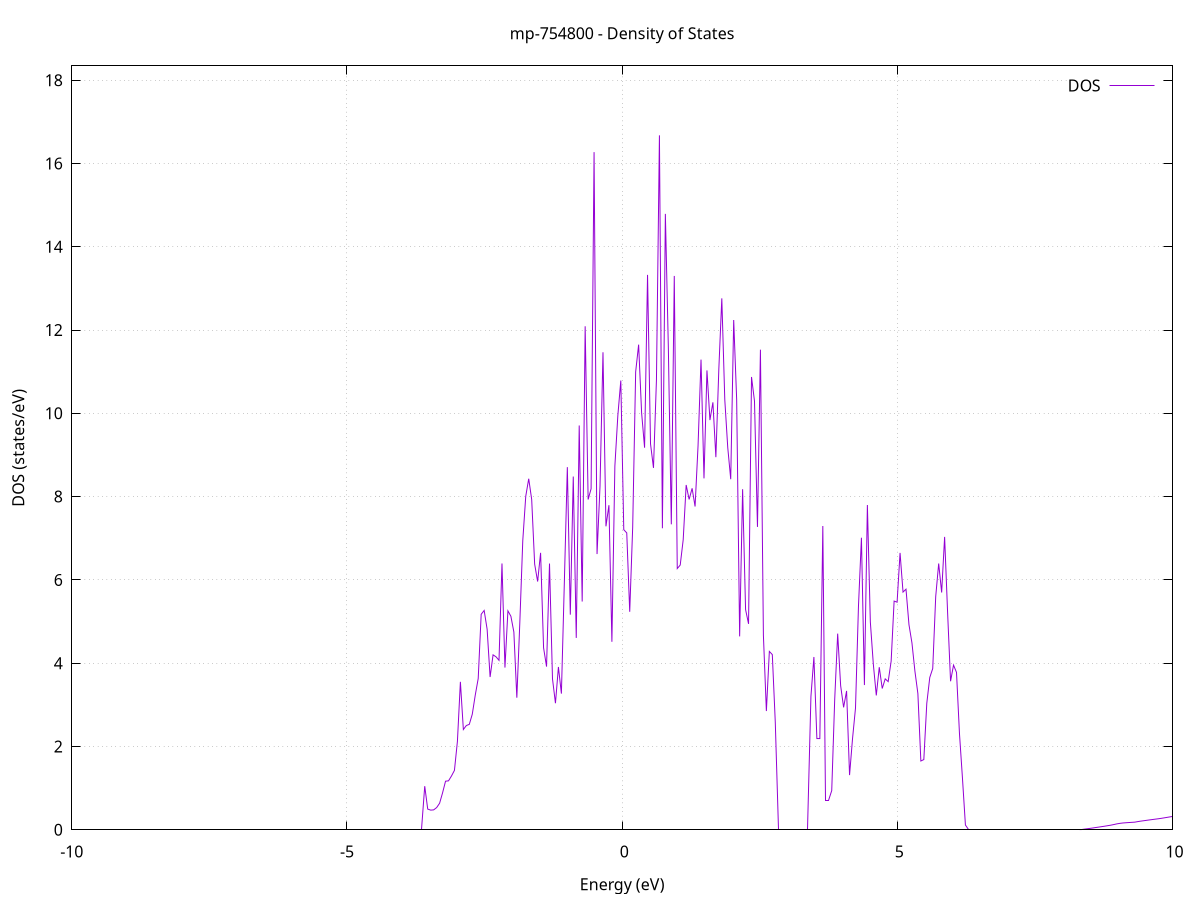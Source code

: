 set title 'mp-754800 - Density of States'
set xlabel 'Energy (eV)'
set ylabel 'DOS (states/eV)'
set grid
set xrange [-10:10]
set yrange [0:18.343]
set xzeroaxis lt -1
set terminal png size 800,600
set output 'mp-754800_dos_gnuplot.png'
plot '-' using 1:2 with lines title 'DOS'
-65.446600 0.000000
-65.392700 0.000000
-65.338700 0.000000
-65.284700 0.000000
-65.230700 0.000000
-65.176700 0.000000
-65.122800 0.000000
-65.068800 0.000000
-65.014800 0.000000
-64.960800 0.000000
-64.906900 0.000000
-64.852900 0.000000
-64.798900 0.000000
-64.744900 0.000000
-64.690900 0.000000
-64.637000 0.000000
-64.583000 0.000000
-64.529000 0.000000
-64.475000 0.000000
-64.421000 0.000000
-64.367100 0.000000
-64.313100 0.000000
-64.259100 0.000000
-64.205100 0.000000
-64.151100 0.000000
-64.097200 0.000000
-64.043200 0.000000
-63.989200 0.000000
-63.935200 0.000000
-63.881300 0.000000
-63.827300 0.000000
-63.773300 0.000000
-63.719300 0.000000
-63.665300 0.000000
-63.611400 0.000000
-63.557400 0.000000
-63.503400 0.000000
-63.449400 0.000000
-63.395400 0.000000
-63.341500 0.000000
-63.287500 0.000000
-63.233500 0.000000
-63.179500 0.000000
-63.125600 0.000000
-63.071600 0.000000
-63.017600 0.000000
-62.963600 0.000000
-62.909600 0.000000
-62.855700 0.000000
-62.801700 0.000000
-62.747700 0.000000
-62.693700 0.000000
-62.639700 0.000000
-62.585800 0.000000
-62.531800 0.000000
-62.477800 0.000000
-62.423800 0.000000
-62.369800 0.000000
-62.315900 0.000000
-62.261900 0.000000
-62.207900 0.000000
-62.153900 0.000000
-62.100000 0.000000
-62.046000 0.000000
-61.992000 0.000000
-61.938000 0.000000
-61.884000 0.000000
-61.830100 0.000000
-61.776100 0.000000
-61.722100 0.000000
-61.668100 0.000000
-61.614100 0.000000
-61.560200 0.000000
-61.506200 0.000000
-61.452200 0.000000
-61.398200 0.000000
-61.344200 0.000000
-61.290300 0.000000
-61.236300 0.000000
-61.182300 0.000000
-61.128300 0.000000
-61.074400 0.000000
-61.020400 0.000000
-60.966400 0.000000
-60.912400 0.000000
-60.858400 0.000000
-60.804500 0.000000
-60.750500 0.000000
-60.696500 0.000000
-60.642500 0.000000
-60.588500 0.000000
-60.534600 0.000000
-60.480600 0.000000
-60.426600 0.000000
-60.372600 0.000000
-60.318700 0.000000
-60.264700 0.000000
-60.210700 0.000000
-60.156700 0.000000
-60.102700 0.000000
-60.048800 0.000000
-59.994800 0.000000
-59.940800 0.000000
-59.886800 0.000000
-59.832800 0.000000
-59.778900 0.000000
-59.724900 0.000000
-59.670900 0.000000
-59.616900 0.000000
-59.562900 0.000000
-59.509000 0.000000
-59.455000 93.747400
-59.401000 0.000000
-59.347000 0.000000
-59.293100 0.000000
-59.239100 0.000000
-59.185100 0.000000
-59.131100 0.000000
-59.077100 0.000000
-59.023200 35.724700
-58.969200 0.000000
-58.915200 0.000000
-58.861200 0.000000
-58.807200 0.000000
-58.753300 0.000000
-58.699300 0.000000
-58.645300 0.000000
-58.591300 0.000000
-58.537300 0.000000
-58.483400 0.000000
-58.429400 0.000000
-58.375400 0.000000
-58.321400 0.000000
-58.267500 0.000000
-58.213500 0.000000
-58.159500 0.000000
-58.105500 0.000000
-58.051500 0.000000
-57.997600 0.000000
-57.943600 0.000000
-57.889600 0.000000
-57.835600 66.997700
-57.781600 0.000000
-57.727700 0.000000
-57.673700 0.000000
-57.619700 0.000000
-57.565700 0.000000
-57.511800 0.000000
-57.457800 0.000000
-57.403800 0.000000
-57.349800 0.000000
-57.295800 0.000000
-57.241900 0.000000
-57.187900 0.000000
-57.133900 0.000000
-57.079900 0.000000
-57.025900 0.000000
-56.972000 0.000000
-56.918000 0.000000
-56.864000 0.000000
-56.810000 0.000000
-56.756000 0.000000
-56.702100 0.000000
-56.648100 0.000000
-56.594100 0.000000
-56.540100 0.000000
-56.486200 0.000000
-56.432200 0.000000
-56.378200 0.000000
-56.324200 0.000000
-56.270200 0.000000
-56.216300 0.000000
-56.162300 0.000000
-56.108300 0.000000
-56.054300 0.000000
-56.000300 0.000000
-55.946400 0.000000
-55.892400 0.000000
-55.838400 0.000000
-55.784400 0.000000
-55.730400 0.000000
-55.676500 0.000000
-55.622500 0.000000
-55.568500 0.000000
-55.514500 0.000000
-55.460600 0.000000
-55.406600 0.000000
-55.352600 0.000000
-55.298600 0.000000
-55.244600 0.000000
-55.190700 0.000000
-55.136700 0.000000
-55.082700 0.000000
-55.028700 0.000000
-54.974700 0.000000
-54.920800 0.000000
-54.866800 0.000000
-54.812800 0.000000
-54.758800 0.000000
-54.704900 0.000000
-54.650900 0.000000
-54.596900 0.000000
-54.542900 0.000000
-54.488900 0.000000
-54.435000 0.000000
-54.381000 0.000000
-54.327000 0.000000
-54.273000 0.000000
-54.219000 0.000000
-54.165100 0.000000
-54.111100 0.000000
-54.057100 0.000000
-54.003100 0.000000
-53.949100 0.000000
-53.895200 0.000000
-53.841200 0.000000
-53.787200 0.000000
-53.733200 0.000000
-53.679300 0.000000
-53.625300 0.000000
-53.571300 0.000000
-53.517300 0.000000
-53.463300 0.000000
-53.409400 0.000000
-53.355400 0.000000
-53.301400 0.000000
-53.247400 0.000000
-53.193400 0.000000
-53.139500 0.000000
-53.085500 0.000000
-53.031500 0.000000
-52.977500 0.000000
-52.923500 0.000000
-52.869600 0.000000
-52.815600 0.000000
-52.761600 0.000000
-52.707600 0.000000
-52.653700 0.000000
-52.599700 0.000000
-52.545700 0.000000
-52.491700 0.000000
-52.437700 0.000000
-52.383800 0.000000
-52.329800 0.000000
-52.275800 0.000000
-52.221800 0.000000
-52.167800 0.000000
-52.113900 0.000000
-52.059900 0.000000
-52.005900 0.000000
-51.951900 0.000000
-51.898000 0.000000
-51.844000 0.000000
-51.790000 0.000000
-51.736000 0.000000
-51.682000 0.000000
-51.628100 0.000000
-51.574100 0.000000
-51.520100 0.000000
-51.466100 0.000000
-51.412100 0.000000
-51.358200 0.000000
-51.304200 0.000000
-51.250200 0.000000
-51.196200 0.000000
-51.142200 0.000000
-51.088300 0.000000
-51.034300 0.000000
-50.980300 0.000000
-50.926300 0.000000
-50.872400 0.000000
-50.818400 0.000000
-50.764400 0.000000
-50.710400 0.000000
-50.656400 0.000000
-50.602500 0.000000
-50.548500 0.000000
-50.494500 0.000000
-50.440500 0.000000
-50.386500 0.000000
-50.332600 0.000000
-50.278600 0.000000
-50.224600 0.000000
-50.170600 0.000000
-50.116600 0.000000
-50.062700 0.000000
-50.008700 0.000000
-49.954700 0.000000
-49.900700 0.000000
-49.846800 0.000000
-49.792800 0.000000
-49.738800 0.000000
-49.684800 0.000000
-49.630800 0.000000
-49.576900 0.000000
-49.522900 0.000000
-49.468900 0.000000
-49.414900 0.000000
-49.360900 0.000000
-49.307000 0.000000
-49.253000 0.000000
-49.199000 0.000000
-49.145000 0.000000
-49.091000 0.000000
-49.037100 0.000000
-48.983100 0.000000
-48.929100 0.000000
-48.875100 0.000000
-48.821200 0.000000
-48.767200 0.000000
-48.713200 0.000000
-48.659200 0.000000
-48.605200 0.000000
-48.551300 0.000000
-48.497300 0.000000
-48.443300 0.000000
-48.389300 0.000000
-48.335300 0.000000
-48.281400 0.000000
-48.227400 0.000000
-48.173400 0.000000
-48.119400 0.000000
-48.065500 0.000000
-48.011500 0.000000
-47.957500 0.000000
-47.903500 0.000000
-47.849500 0.000000
-47.795600 0.000000
-47.741600 0.000000
-47.687600 0.000000
-47.633600 0.000000
-47.579600 0.000000
-47.525700 0.000000
-47.471700 0.000000
-47.417700 0.000000
-47.363700 0.000000
-47.309700 0.000000
-47.255800 0.000000
-47.201800 0.000000
-47.147800 0.000000
-47.093800 0.000000
-47.039900 0.000000
-46.985900 0.000000
-46.931900 0.000000
-46.877900 0.000000
-46.823900 0.000000
-46.770000 0.000000
-46.716000 0.000000
-46.662000 0.000000
-46.608000 0.000000
-46.554000 0.000000
-46.500100 0.000000
-46.446100 0.000000
-46.392100 0.000000
-46.338100 0.000000
-46.284100 0.000000
-46.230200 0.000000
-46.176200 0.000000
-46.122200 0.000000
-46.068200 0.000000
-46.014300 0.000000
-45.960300 0.000000
-45.906300 0.000000
-45.852300 0.000000
-45.798300 0.000000
-45.744400 0.000000
-45.690400 0.000000
-45.636400 0.000000
-45.582400 0.000000
-45.528400 0.000000
-45.474500 0.000000
-45.420500 0.000000
-45.366500 0.000000
-45.312500 0.000000
-45.258600 0.000000
-45.204600 0.000000
-45.150600 0.000000
-45.096600 0.000000
-45.042600 0.000000
-44.988700 0.000000
-44.934700 0.000000
-44.880700 0.000000
-44.826700 0.000000
-44.772700 0.000000
-44.718800 0.000000
-44.664800 0.000000
-44.610800 0.000000
-44.556800 0.000000
-44.502800 0.000000
-44.448900 0.000000
-44.394900 0.000000
-44.340900 0.000000
-44.286900 0.000000
-44.233000 0.000000
-44.179000 0.000000
-44.125000 0.000000
-44.071000 0.000000
-44.017000 0.000000
-43.963100 0.000000
-43.909100 0.000000
-43.855100 0.000000
-43.801100 0.000000
-43.747100 0.000000
-43.693200 0.000000
-43.639200 0.000000
-43.585200 0.000000
-43.531200 0.000000
-43.477200 0.000000
-43.423300 0.000000
-43.369300 0.000000
-43.315300 0.000000
-43.261300 0.000000
-43.207400 0.000000
-43.153400 0.000000
-43.099400 0.000000
-43.045400 0.000000
-42.991400 0.000000
-42.937500 0.000000
-42.883500 0.000000
-42.829500 0.000000
-42.775500 0.000000
-42.721500 0.000000
-42.667600 0.000000
-42.613600 0.000000
-42.559600 0.000000
-42.505600 0.000000
-42.451700 0.000000
-42.397700 0.000000
-42.343700 0.000000
-42.289700 0.000000
-42.235700 0.000000
-42.181800 0.000000
-42.127800 0.000000
-42.073800 0.000000
-42.019800 0.000000
-41.965800 0.000000
-41.911900 0.000000
-41.857900 0.000000
-41.803900 0.000000
-41.749900 0.000000
-41.695900 0.000000
-41.642000 0.000000
-41.588000 0.000000
-41.534000 0.000000
-41.480000 0.000000
-41.426100 0.000000
-41.372100 0.000000
-41.318100 0.000000
-41.264100 0.000000
-41.210100 0.000000
-41.156200 0.000000
-41.102200 0.000000
-41.048200 0.000000
-40.994200 0.000000
-40.940200 0.000000
-40.886300 0.000000
-40.832300 0.000000
-40.778300 0.000000
-40.724300 0.000000
-40.670300 0.000000
-40.616400 0.000000
-40.562400 0.000000
-40.508400 0.000000
-40.454400 0.000000
-40.400500 0.000000
-40.346500 0.000000
-40.292500 0.000000
-40.238500 0.000000
-40.184500 0.000000
-40.130600 0.000000
-40.076600 0.000000
-40.022600 0.000000
-39.968600 0.000000
-39.914600 0.000000
-39.860700 0.000000
-39.806700 0.000000
-39.752700 0.000000
-39.698700 0.000000
-39.644800 0.000000
-39.590800 0.000000
-39.536800 0.000000
-39.482800 0.000000
-39.428800 0.000000
-39.374900 0.000000
-39.320900 0.000000
-39.266900 0.000000
-39.212900 0.000000
-39.158900 0.000000
-39.105000 0.000000
-39.051000 0.000000
-38.997000 0.000000
-38.943000 0.000000
-38.889000 0.000000
-38.835100 0.000000
-38.781100 0.000000
-38.727100 0.000000
-38.673100 0.000000
-38.619200 0.000000
-38.565200 0.000000
-38.511200 0.000000
-38.457200 0.000000
-38.403200 0.000000
-38.349300 0.000000
-38.295300 0.000000
-38.241300 0.000000
-38.187300 0.000000
-38.133300 0.000000
-38.079400 0.000000
-38.025400 0.000000
-37.971400 0.000000
-37.917400 0.000000
-37.863400 0.000000
-37.809500 0.000000
-37.755500 0.000000
-37.701500 0.000000
-37.647500 0.000000
-37.593600 0.000000
-37.539600 0.000000
-37.485600 0.000000
-37.431600 0.000000
-37.377600 0.000000
-37.323700 0.000000
-37.269700 0.000000
-37.215700 0.000000
-37.161700 0.000000
-37.107700 0.000000
-37.053800 0.000000
-36.999800 0.000000
-36.945800 0.000000
-36.891800 0.000000
-36.837900 0.000000
-36.783900 0.000000
-36.729900 0.000000
-36.675900 0.000000
-36.621900 0.000000
-36.568000 0.000000
-36.514000 0.000000
-36.460000 0.000000
-36.406000 0.000000
-36.352000 0.000000
-36.298100 0.000000
-36.244100 0.000000
-36.190100 0.000000
-36.136100 0.000000
-36.082100 0.000000
-36.028200 0.000000
-35.974200 0.000000
-35.920200 0.000000
-35.866200 0.000000
-35.812300 0.000000
-35.758300 0.000000
-35.704300 0.000000
-35.650300 0.000000
-35.596300 0.000000
-35.542400 0.000000
-35.488400 0.000000
-35.434400 0.000000
-35.380400 0.000000
-35.326400 0.000000
-35.272500 0.000000
-35.218500 0.000000
-35.164500 0.000000
-35.110500 0.000000
-35.056500 0.000000
-35.002600 0.000000
-34.948600 0.000000
-34.894600 0.000000
-34.840600 0.000000
-34.786700 0.000000
-34.732700 0.000000
-34.678700 0.000000
-34.624700 0.000000
-34.570700 0.000000
-34.516800 0.000000
-34.462800 0.000000
-34.408800 0.000000
-34.354800 0.000000
-34.300800 0.000000
-34.246900 0.000000
-34.192900 0.000000
-34.138900 0.000000
-34.084900 0.000000
-34.031000 0.000000
-33.977000 0.000000
-33.923000 0.000000
-33.869000 0.000000
-33.815000 0.000000
-33.761100 0.000000
-33.707100 0.000000
-33.653100 0.000000
-33.599100 0.000000
-33.545100 0.000000
-33.491200 0.000000
-33.437200 0.000000
-33.383200 0.000000
-33.329200 0.000000
-33.275200 0.000000
-33.221300 0.000000
-33.167300 0.000000
-33.113300 0.000000
-33.059300 0.000000
-33.005400 0.000000
-32.951400 0.000000
-32.897400 0.000000
-32.843400 0.000000
-32.789400 0.000000
-32.735500 0.000000
-32.681500 0.000000
-32.627500 0.000000
-32.573500 0.000000
-32.519500 0.000000
-32.465600 0.000000
-32.411600 0.000000
-32.357600 0.000000
-32.303600 0.000000
-32.249600 0.000000
-32.195700 0.000000
-32.141700 0.000000
-32.087700 0.000000
-32.033700 0.000000
-31.979800 0.000000
-31.925800 0.000000
-31.871800 0.000000
-31.817800 0.000000
-31.763800 0.000000
-31.709900 0.000000
-31.655900 0.000000
-31.601900 0.000000
-31.547900 0.000000
-31.493900 0.000000
-31.440000 0.000000
-31.386000 0.000000
-31.332000 0.000000
-31.278000 0.000000
-31.224100 0.000000
-31.170100 0.000000
-31.116100 0.000000
-31.062100 0.000000
-31.008100 0.000000
-30.954200 0.000000
-30.900200 0.000000
-30.846200 0.000000
-30.792200 0.000000
-30.738200 0.000000
-30.684300 0.000000
-30.630300 0.000000
-30.576300 0.000000
-30.522300 0.000000
-30.468300 0.000000
-30.414400 0.000000
-30.360400 0.000000
-30.306400 0.000000
-30.252400 0.000000
-30.198500 0.000000
-30.144500 0.000000
-30.090500 0.000000
-30.036500 0.000000
-29.982500 0.000000
-29.928600 0.000000
-29.874600 0.000000
-29.820600 0.000000
-29.766600 0.000000
-29.712600 0.000000
-29.658700 0.000000
-29.604700 0.000000
-29.550700 0.000000
-29.496700 0.000000
-29.442700 0.000000
-29.388800 0.000000
-29.334800 0.000000
-29.280800 0.000000
-29.226800 0.000000
-29.172900 0.000000
-29.118900 0.000000
-29.064900 0.000000
-29.010900 0.000000
-28.956900 0.000000
-28.903000 0.000000
-28.849000 0.000000
-28.795000 0.000000
-28.741000 0.000000
-28.687000 0.000000
-28.633100 0.000000
-28.579100 0.000000
-28.525100 0.000000
-28.471100 0.000000
-28.417200 0.000000
-28.363200 0.000000
-28.309200 0.000000
-28.255200 0.000000
-28.201200 0.000000
-28.147300 0.000000
-28.093300 0.000000
-28.039300 0.000000
-27.985300 0.000000
-27.931300 0.000000
-27.877400 0.000000
-27.823400 0.000000
-27.769400 0.000000
-27.715400 0.000000
-27.661400 0.000000
-27.607500 0.000000
-27.553500 0.000000
-27.499500 0.000000
-27.445500 0.000000
-27.391600 0.000000
-27.337600 0.000000
-27.283600 0.000000
-27.229600 0.000000
-27.175600 0.000000
-27.121700 0.000000
-27.067700 0.000000
-27.013700 0.000000
-26.959700 0.000000
-26.905700 0.000000
-26.851800 0.000000
-26.797800 0.000000
-26.743800 0.000000
-26.689800 0.000000
-26.635800 0.000000
-26.581900 0.000000
-26.527900 0.000000
-26.473900 0.000000
-26.419900 0.000000
-26.366000 0.000000
-26.312000 0.000000
-26.258000 0.000000
-26.204000 0.000000
-26.150000 0.000000
-26.096100 0.000000
-26.042100 0.000000
-25.988100 0.000000
-25.934100 0.000000
-25.880100 0.000000
-25.826200 0.000000
-25.772200 0.000000
-25.718200 0.000000
-25.664200 0.000000
-25.610300 0.000000
-25.556300 0.000000
-25.502300 0.000000
-25.448300 0.000000
-25.394300 0.000000
-25.340400 0.000000
-25.286400 0.000000
-25.232400 0.000000
-25.178400 0.000000
-25.124400 0.000000
-25.070500 0.000000
-25.016500 0.000000
-24.962500 0.000000
-24.908500 0.000000
-24.854500 0.000000
-24.800600 0.000000
-24.746600 0.000000
-24.692600 0.000000
-24.638600 0.000000
-24.584700 0.000000
-24.530700 0.000000
-24.476700 0.000000
-24.422700 0.000000
-24.368700 0.000000
-24.314800 0.000000
-24.260800 0.000000
-24.206800 0.000000
-24.152800 0.000000
-24.098800 0.000000
-24.044900 0.000000
-23.990900 0.000000
-23.936900 0.000000
-23.882900 0.000000
-23.828900 0.000000
-23.775000 0.000000
-23.721000 0.000000
-23.667000 0.000000
-23.613000 0.000000
-23.559100 0.000000
-23.505100 0.000000
-23.451100 0.000000
-23.397100 0.000000
-23.343100 0.000000
-23.289200 0.000000
-23.235200 0.000000
-23.181200 0.000000
-23.127200 0.000000
-23.073200 0.000000
-23.019300 0.000000
-22.965300 0.000000
-22.911300 0.000000
-22.857300 0.000000
-22.803300 0.000000
-22.749400 0.000000
-22.695400 0.000000
-22.641400 0.000000
-22.587400 0.000000
-22.533500 0.000000
-22.479500 0.000000
-22.425500 0.000000
-22.371500 0.000000
-22.317500 0.000000
-22.263600 0.000000
-22.209600 0.000000
-22.155600 0.000000
-22.101600 0.000000
-22.047600 0.000000
-21.993700 0.000000
-21.939700 0.000000
-21.885700 0.000000
-21.831700 0.000000
-21.777800 0.000000
-21.723800 0.000000
-21.669800 0.000000
-21.615800 0.000000
-21.561800 0.000000
-21.507900 0.000000
-21.453900 0.000000
-21.399900 0.000000
-21.345900 0.000000
-21.291900 0.000000
-21.238000 0.000000
-21.184000 0.000000
-21.130000 0.000000
-21.076000 0.000000
-21.022000 0.000000
-20.968100 0.000000
-20.914100 0.000000
-20.860100 0.000000
-20.806100 0.000000
-20.752200 0.000000
-20.698200 0.000000
-20.644200 0.000000
-20.590200 0.000000
-20.536200 0.000000
-20.482300 0.000000
-20.428300 0.000000
-20.374300 0.000000
-20.320300 0.000000
-20.266300 0.000000
-20.212400 0.000000
-20.158400 0.000000
-20.104400 0.000000
-20.050400 0.000000
-19.996400 0.000000
-19.942500 0.000000
-19.888500 0.000000
-19.834500 0.000000
-19.780500 0.000000
-19.726600 0.000000
-19.672600 0.000000
-19.618600 0.000000
-19.564600 0.000000
-19.510600 0.000000
-19.456700 0.000000
-19.402700 0.000000
-19.348700 0.000000
-19.294700 0.000000
-19.240700 0.000000
-19.186800 0.000000
-19.132800 0.000000
-19.078800 0.000000
-19.024800 0.000000
-18.970900 0.000000
-18.916900 0.000000
-18.862900 0.000000
-18.808900 0.000000
-18.754900 0.000000
-18.701000 0.000000
-18.647000 0.000000
-18.593000 0.000000
-18.539000 0.000000
-18.485000 0.000000
-18.431100 0.000000
-18.377100 0.000000
-18.323100 0.000000
-18.269100 0.000000
-18.215100 0.000000
-18.161200 0.000000
-18.107200 0.000000
-18.053200 0.000000
-17.999200 0.000000
-17.945300 0.000000
-17.891300 0.000000
-17.837300 0.000000
-17.783300 0.000000
-17.729300 0.000000
-17.675400 0.000000
-17.621400 0.000000
-17.567400 0.000000
-17.513400 0.000000
-17.459400 0.000000
-17.405500 0.000000
-17.351500 0.000000
-17.297500 0.000000
-17.243500 0.000000
-17.189500 0.000000
-17.135600 0.000000
-17.081600 0.000000
-17.027600 0.000000
-16.973600 0.000000
-16.919700 0.000000
-16.865700 0.000000
-16.811700 0.000000
-16.757700 0.000000
-16.703700 0.000000
-16.649800 0.000000
-16.595800 0.000000
-16.541800 0.000000
-16.487800 0.000000
-16.433800 0.000000
-16.379900 0.000000
-16.325900 0.000000
-16.271900 0.000000
-16.217900 0.000000
-16.164000 0.000000
-16.110000 0.000000
-16.056000 0.000000
-16.002000 0.000000
-15.948000 0.000000
-15.894100 0.000000
-15.840100 0.000000
-15.786100 0.000000
-15.732100 0.000000
-15.678100 0.000000
-15.624200 0.000000
-15.570200 0.000000
-15.516200 0.000000
-15.462200 0.000400
-15.408200 0.379200
-15.354300 0.796500
-15.300300 1.103900
-15.246300 1.203200
-15.192300 1.564000
-15.138400 1.741400
-15.084400 1.733800
-15.030400 1.659400
-14.976400 1.599200
-14.922400 1.624800
-14.868500 1.692100
-14.814500 1.793600
-14.760500 1.767500
-14.706500 1.584500
-14.652500 1.452900
-14.598600 1.466300
-14.544600 1.806000
-14.490600 1.956500
-14.436600 1.953600
-14.382600 2.180200
-14.328700 2.962500
-14.274700 1.716600
-14.220700 2.524400
-14.166700 3.036400
-14.112800 3.672700
-14.058800 4.594700
-14.004800 5.568700
-13.950800 6.824800
-13.896800 9.218300
-13.842900 15.488900
-13.788900 10.415200
-13.734900 14.842600
-13.680900 10.885700
-13.626900 2.812500
-13.573000 23.371200
-13.519000 0.000000
-13.465000 0.000000
-13.411000 0.000000
-13.357100 0.000000
-13.303100 0.000000
-13.249100 0.000000
-13.195100 0.000000
-13.141100 0.000000
-13.087200 0.000000
-13.033200 0.000000
-12.979200 0.000000
-12.925200 0.000000
-12.871200 0.000000
-12.817300 0.000000
-12.763300 0.000000
-12.709300 0.000000
-12.655300 0.000000
-12.601300 0.000000
-12.547400 0.000000
-12.493400 0.000000
-12.439400 0.000000
-12.385400 0.000000
-12.331500 0.000000
-12.277500 0.000000
-12.223500 0.000000
-12.169500 0.000000
-12.115500 0.000000
-12.061600 0.000000
-12.007600 0.000000
-11.953600 0.000000
-11.899600 0.000000
-11.845600 0.000000
-11.791700 0.000000
-11.737700 0.000000
-11.683700 0.000000
-11.629700 0.000000
-11.575700 0.000000
-11.521800 0.000000
-11.467800 0.000000
-11.413800 0.000000
-11.359800 0.000000
-11.305900 0.000000
-11.251900 0.000000
-11.197900 0.000000
-11.143900 0.000000
-11.089900 0.000000
-11.036000 0.000000
-10.982000 0.000000
-10.928000 0.000000
-10.874000 0.000000
-10.820000 0.000000
-10.766100 0.000000
-10.712100 0.000000
-10.658100 0.000000
-10.604100 0.000000
-10.550200 0.000000
-10.496200 0.000000
-10.442200 0.000000
-10.388200 0.000000
-10.334200 0.000000
-10.280300 0.000000
-10.226300 0.000000
-10.172300 0.000000
-10.118300 0.000000
-10.064300 0.000000
-10.010400 0.000000
-9.956400 0.000000
-9.902400 0.000000
-9.848400 0.000000
-9.794400 0.000000
-9.740500 0.000000
-9.686500 0.000000
-9.632500 0.000000
-9.578500 0.000000
-9.524600 0.000000
-9.470600 0.000000
-9.416600 0.000000
-9.362600 0.000000
-9.308600 0.000000
-9.254700 0.000000
-9.200700 0.000000
-9.146700 0.000000
-9.092700 0.000000
-9.038700 0.000000
-8.984800 0.000000
-8.930800 0.000000
-8.876800 0.000000
-8.822800 0.000000
-8.768800 0.000000
-8.714900 0.000000
-8.660900 0.000000
-8.606900 0.000000
-8.552900 0.000000
-8.499000 0.000000
-8.445000 0.000000
-8.391000 0.000000
-8.337000 0.000000
-8.283000 0.000000
-8.229100 0.000000
-8.175100 0.000000
-8.121100 0.000000
-8.067100 0.000000
-8.013100 0.000000
-7.959200 0.000000
-7.905200 0.000000
-7.851200 0.000000
-7.797200 0.000000
-7.743300 0.000000
-7.689300 0.000000
-7.635300 0.000000
-7.581300 0.000000
-7.527300 0.000000
-7.473400 0.000000
-7.419400 0.000000
-7.365400 0.000000
-7.311400 0.000000
-7.257400 0.000000
-7.203500 0.000000
-7.149500 0.000000
-7.095500 0.000000
-7.041500 0.000000
-6.987500 0.000000
-6.933600 0.000000
-6.879600 0.000000
-6.825600 0.000000
-6.771600 0.000000
-6.717700 0.000000
-6.663700 0.000000
-6.609700 0.000000
-6.555700 0.000000
-6.501700 0.000000
-6.447800 0.000000
-6.393800 0.000000
-6.339800 0.000000
-6.285800 0.000000
-6.231800 0.000000
-6.177900 0.000000
-6.123900 0.000000
-6.069900 0.000000
-6.015900 0.000000
-5.961900 0.000000
-5.908000 0.000000
-5.854000 0.000000
-5.800000 0.000000
-5.746000 0.000000
-5.692100 0.000000
-5.638100 0.000000
-5.584100 0.000000
-5.530100 0.000000
-5.476100 0.000000
-5.422200 0.000000
-5.368200 0.000000
-5.314200 0.000000
-5.260200 0.000000
-5.206200 0.000000
-5.152300 0.000000
-5.098300 0.000000
-5.044300 0.000000
-4.990300 0.000000
-4.936400 0.000000
-4.882400 0.000000
-4.828400 0.000000
-4.774400 0.000000
-4.720400 0.000000
-4.666500 0.000000
-4.612500 0.000000
-4.558500 0.000000
-4.504500 0.000000
-4.450500 0.000000
-4.396600 0.000000
-4.342600 0.000000
-4.288600 0.000000
-4.234600 0.000000
-4.180600 0.000000
-4.126700 0.000000
-4.072700 0.000000
-4.018700 0.000000
-3.964700 0.000000
-3.910800 0.000000
-3.856800 0.000000
-3.802800 0.000000
-3.748800 0.000000
-3.694800 0.000000
-3.640900 0.000000
-3.586900 1.047200
-3.532900 0.497300
-3.478900 0.471800
-3.424900 0.477900
-3.371000 0.532500
-3.317000 0.636700
-3.263000 0.886100
-3.209000 1.166600
-3.155000 1.175300
-3.101100 1.291500
-3.047100 1.426800
-2.993100 2.122900
-2.939100 3.552700
-2.885200 2.407200
-2.831200 2.503000
-2.777200 2.531600
-2.723200 2.773800
-2.669200 3.230500
-2.615300 3.632600
-2.561300 5.174600
-2.507300 5.266100
-2.453300 4.815300
-2.399300 3.668200
-2.345400 4.200700
-2.291400 4.152900
-2.237400 4.068600
-2.183400 6.395100
-2.129500 3.894200
-2.075500 5.256800
-2.021500 5.126800
-1.967500 4.748800
-1.913500 3.171300
-1.859600 4.964700
-1.805600 6.941200
-1.751600 8.008000
-1.697600 8.429700
-1.643600 7.931400
-1.589700 6.378500
-1.535700 5.961400
-1.481700 6.649700
-1.427700 4.369500
-1.373700 3.918200
-1.319800 6.392500
-1.265800 3.627200
-1.211800 3.038500
-1.157800 3.908500
-1.103900 3.269500
-1.049900 5.954700
-0.995900 8.707100
-0.941900 5.165300
-0.887900 8.481600
-0.834000 4.606800
-0.780000 9.707900
-0.726000 5.480200
-0.672000 12.090200
-0.618000 7.930900
-0.564100 8.189200
-0.510100 16.271000
-0.456100 6.620500
-0.402100 8.249300
-0.348100 11.466600
-0.294200 7.286400
-0.240200 7.793800
-0.186200 4.514300
-0.132200 8.729600
-0.078300 9.945700
-0.024300 10.787300
0.029700 7.205400
0.083700 7.128100
0.137700 5.234600
0.191600 7.263900
0.245600 10.996700
0.299600 11.649400
0.353600 10.012800
0.407600 9.174400
0.461500 13.324200
0.515500 9.266900
0.569500 8.689600
0.623500 10.809200
0.677400 16.675200
0.731400 7.240200
0.785400 14.789600
0.839400 11.587100
0.893400 7.334100
0.947300 13.299100
1.001300 6.272800
1.055300 6.357000
1.109300 6.963700
1.163300 8.279400
1.217200 7.932600
1.271200 8.199200
1.325200 7.762400
1.379200 9.220700
1.433200 11.290300
1.487100 8.437700
1.541100 11.030600
1.595100 9.837800
1.649100 10.263700
1.703000 8.946400
1.757000 11.070700
1.811000 12.761000
1.865000 10.328200
1.919000 9.175800
1.972900 8.417900
2.026900 12.240500
2.080900 10.329100
2.134900 4.644200
2.188900 8.177600
2.242800 5.286900
2.296800 4.944000
2.350800 10.872700
2.404800 10.295100
2.458800 7.271400
2.512700 11.527600
2.566700 4.671900
2.620700 2.850300
2.674700 4.282800
2.728600 4.206300
2.782600 2.580900
2.836600 0.000000
2.890600 0.000000
2.944600 0.000000
2.998500 0.000000
3.052500 0.000000
3.106500 0.000000
3.160500 0.000000
3.214500 0.000000
3.268400 0.000000
3.322400 0.000000
3.376400 0.000000
3.430400 3.203900
3.484300 4.148900
3.538300 2.189600
3.592300 2.190200
3.646300 7.294000
3.700300 0.704700
3.754200 0.704700
3.808200 0.941400
3.862200 3.126600
3.916200 4.709400
3.970200 3.459800
4.024100 2.939500
4.078100 3.334300
4.132100 1.312400
4.186100 2.186600
4.240100 2.922000
4.294000 5.366000
4.348000 7.012900
4.402000 3.475700
4.456000 7.797600
4.509900 4.987700
4.563900 3.978400
4.617900 3.225800
4.671900 3.903300
4.725900 3.392400
4.779800 3.623700
4.833800 3.558200
4.887800 4.049400
4.941800 5.491700
4.995800 5.464900
5.049700 6.648400
5.103700 5.707600
5.157700 5.777300
5.211700 4.924600
5.265700 4.487000
5.319600 3.809000
5.373600 3.270400
5.427600 1.651500
5.481600 1.685700
5.535500 3.037300
5.589500 3.656100
5.643500 3.873100
5.697500 5.598600
5.751500 6.393700
5.805400 5.697800
5.859400 7.032300
5.913400 5.222200
5.967400 3.566600
6.021400 3.954100
6.075300 3.779500
6.129300 2.310200
6.183300 1.244000
6.237300 0.114300
6.291300 0.000000
6.345200 0.000000
6.399200 0.000000
6.453200 0.000000
6.507200 0.000000
6.561100 0.000000
6.615100 0.000000
6.669100 0.000000
6.723100 0.000000
6.777100 0.000000
6.831000 0.000000
6.885000 0.000000
6.939000 0.000000
6.993000 0.000000
7.047000 0.000000
7.100900 0.000000
7.154900 0.000000
7.208900 0.000000
7.262900 0.000000
7.316800 0.000000
7.370800 0.000000
7.424800 0.000000
7.478800 0.000000
7.532800 0.000000
7.586700 0.000000
7.640700 0.000000
7.694700 0.000000
7.748700 0.000000
7.802700 0.000000
7.856600 0.000000
7.910600 0.000000
7.964600 0.000000
8.018600 0.000000
8.072600 0.000000
8.126500 0.000000
8.180500 0.000000
8.234500 0.000000
8.288500 0.000000
8.342400 0.004500
8.396400 0.015300
8.450400 0.024400
8.504400 0.033800
8.558400 0.044400
8.612300 0.055400
8.666300 0.065800
8.720300 0.076500
8.774300 0.087700
8.828300 0.099400
8.882200 0.111500
8.936200 0.126200
8.990200 0.142200
9.044200 0.154300
9.098200 0.162900
9.152100 0.168800
9.206100 0.173700
9.260100 0.178400
9.314100 0.182800
9.368000 0.195900
9.422000 0.207500
9.476000 0.217200
9.530000 0.227200
9.584000 0.237000
9.637900 0.246400
9.691900 0.255800
9.745900 0.265000
9.799900 0.275600
9.853900 0.287300
9.907800 0.299300
9.961800 0.311400
10.015800 0.323800
10.069800 0.336900
10.123700 0.350200
10.177700 0.364000
10.231700 0.378500
10.285700 0.394100
10.339700 0.410900
10.393600 0.428700
10.447600 0.447100
10.501600 0.466300
10.555600 0.483800
10.609600 0.501100
10.663500 0.516500
10.717500 0.529000
10.771500 0.543600
10.825500 0.563500
10.879500 0.594500
10.933400 0.627100
10.987400 0.655900
11.041400 0.676500
11.095400 0.691400
11.149300 0.701000
11.203300 0.711500
11.257300 0.726200
11.311300 0.740800
11.365300 0.751000
11.419200 0.768300
11.473200 0.794600
11.527200 0.822700
11.581200 0.850200
11.635200 0.897600
11.689100 0.970200
11.743100 1.070200
11.797100 1.143000
11.851100 1.190400
11.905100 1.222800
11.959000 1.278900
12.013000 1.331200
12.067000 1.353200
12.121000 1.426300
12.174900 1.683800
12.228900 2.036000
12.282900 1.902900
12.336900 1.852200
12.390900 1.831200
12.444800 2.000500
12.498800 2.011700
12.552800 1.491400
12.606800 1.384700
12.660800 1.398600
12.714700 1.523900
12.768700 1.660700
12.822700 1.894900
12.876700 1.893200
12.930600 1.656000
12.984600 1.522900
13.038600 1.523700
13.092600 1.530100
13.146600 1.563700
13.200500 1.676900
13.254500 1.748700
13.308500 1.754100
13.362500 1.583400
13.416500 1.628700
13.470400 1.848400
13.524400 1.867200
13.578400 1.705000
13.632400 1.616300
13.686400 1.624700
13.740300 1.638200
13.794300 1.886100
13.848300 1.974200
13.902300 2.048100
13.956200 2.216300
14.010200 2.495300
14.064200 2.712400
14.118200 2.847000
14.172200 2.411600
14.226100 2.219400
14.280100 2.171500
14.334100 1.697500
14.388100 1.789900
14.442100 1.998300
14.496000 2.053600
14.550000 2.044500
14.604000 1.810200
14.658000 1.709200
14.712000 1.728500
14.765900 1.884800
14.819900 1.804500
14.873900 1.711500
14.927900 1.758500
14.981800 1.919400
15.035800 2.016400
15.089800 1.772100
15.143800 1.560500
15.197800 2.724600
15.251700 2.286300
15.305700 2.557300
15.359700 2.501500
15.413700 2.334600
15.467700 2.415600
15.521600 2.546400
15.575600 2.801200
15.629600 3.110800
15.683600 2.906100
15.737500 2.667700
15.791500 2.602400
15.845500 2.634500
15.899500 2.656700
15.953500 2.665700
16.007400 2.610700
16.061400 2.202100
16.115400 2.688400
16.169400 3.142000
16.223400 2.984400
16.277300 2.891400
16.331300 2.869400
16.385300 3.271000
16.439300 3.083900
16.493300 2.912600
16.547200 2.884900
16.601200 2.281000
16.655200 2.214900
16.709200 2.217800
16.763100 3.061100
16.817100 3.417900
16.871100 2.618800
16.925100 2.352700
16.979100 2.314000
17.033000 3.550300
17.087000 4.547100
17.141000 4.794500
17.195000 3.641600
17.249000 3.144400
17.302900 4.654700
17.356900 6.103600
17.410900 6.712900
17.464900 5.265800
17.518900 5.165700
17.572800 5.486200
17.626800 4.529200
17.680800 4.265900
17.734800 3.107700
17.788700 3.398400
17.842700 3.614700
17.896700 3.158300
17.950700 2.710400
18.004700 3.022700
18.058600 4.228400
18.112600 3.766100
18.166600 2.964100
18.220600 2.160800
18.274600 1.797800
18.328500 2.165800
18.382500 2.306100
18.436500 2.042800
18.490500 2.550800
18.544400 3.029700
18.598400 3.360300
18.652400 2.888100
18.706400 2.559900
18.760400 2.619700
18.814300 2.496500
18.868300 2.331500
18.922300 2.214200
18.976300 2.087900
19.030300 1.945900
19.084200 1.853300
19.138200 1.812700
19.192200 1.804400
19.246200 1.879600
19.300200 2.214600
19.354100 2.645400
19.408100 2.245900
19.462100 2.055500
19.516100 1.996300
19.570000 2.010000
19.624000 1.952200
19.678000 1.942800
19.732000 1.935000
19.786000 1.893400
19.839900 1.946300
19.893900 1.978200
19.947900 2.013900
20.001900 2.016800
20.055900 2.069600
20.109800 2.017400
20.163800 1.951900
20.217800 1.727200
20.271800 1.774900
20.325800 1.984700
20.379700 1.973100
20.433700 1.920000
20.487700 1.937000
20.541700 1.967600
20.595600 1.970600
20.649600 1.956000
20.703600 1.984000
20.757600 2.006200
20.811600 2.043400
20.865500 2.062200
20.919500 2.016500
20.973500 1.935900
21.027500 2.428400
21.081500 2.115900
21.135400 2.026300
21.189400 2.321900
21.243400 2.563300
21.297400 2.612900
21.351300 2.609400
21.405300 2.509600
21.459300 2.522800
21.513300 2.316800
21.567300 2.281800
21.621200 2.611500
21.675200 2.646700
21.729200 2.686100
21.783200 2.690500
21.837200 2.776000
21.891100 3.344500
21.945100 3.533400
21.999100 3.094100
22.053100 2.911200
22.107100 2.884300
22.161000 2.678600
22.215000 2.344900
22.269000 2.450800
22.323000 2.651500
22.376900 3.127600
22.430900 3.196000
22.484900 3.741100
22.538900 3.872200
22.592900 3.340700
22.646800 3.383700
22.700800 3.040700
22.754800 2.917800
22.808800 3.242700
22.862800 3.106200
22.916700 3.783700
22.970700 3.642900
23.024700 2.991000
23.078700 2.034800
23.132700 1.493100
23.186600 1.309500
23.240600 1.574600
23.294600 2.210000
23.348600 1.895600
23.402500 1.924900
23.456500 1.887600
23.510500 1.906100
23.564500 1.858300
23.618500 1.785100
23.672400 1.883500
23.726400 1.926100
23.780400 2.124200
23.834400 2.352000
23.888400 2.184000
23.942300 2.157600
23.996300 2.139500
24.050300 2.186500
24.104300 2.376700
24.158200 2.476900
24.212200 2.454500
24.266200 2.307700
24.320200 2.181200
24.374200 2.033800
24.428100 1.987600
24.482100 2.006600
24.536100 1.983000
24.590100 1.924300
24.644100 2.447300
24.698000 2.864700
24.752000 2.597500
24.806000 2.595200
24.860000 2.430400
24.914000 2.119800
24.967900 1.816400
25.021900 1.827100
25.075900 1.764500
25.129900 2.228200
25.183800 2.301000
25.237800 2.623800
25.291800 2.747600
25.345800 2.341500
25.399800 1.956000
25.453700 1.974300
25.507700 2.182300
25.561700 2.446800
25.615700 2.628400
25.669700 2.376300
25.723600 2.178700
25.777600 1.889800
25.831600 1.849800
25.885600 1.746900
25.939600 1.919800
25.993500 2.571200
26.047500 2.413300
26.101500 2.260300
26.155500 1.643900
26.209400 1.323600
26.263400 1.226700
26.317400 1.435800
26.371400 1.772700
26.425400 2.050500
26.479300 2.231800
26.533300 2.331600
26.587300 2.423400
26.641300 2.476200
26.695300 2.248800
26.749200 2.278000
26.803200 2.356100
26.857200 2.596000
26.911200 2.511900
26.965100 2.313000
27.019100 2.174900
27.073100 2.196300
27.127100 2.281800
27.181100 2.238000
27.235000 2.292100
27.289000 1.985500
27.343000 1.876600
27.397000 1.771600
27.451000 1.710100
27.504900 1.619200
27.558900 1.547500
27.612900 1.603000
27.666900 1.628200
27.720900 1.905200
27.774800 2.033800
27.828800 2.193200
27.882800 2.228900
27.936800 2.231800
27.990700 2.057200
28.044700 2.047200
28.098700 1.891200
28.152700 1.599300
28.206700 1.450300
28.260600 1.384900
28.314600 1.414500
28.368600 1.599300
28.422600 2.207400
28.476600 2.214200
28.530500 1.989200
28.584500 1.907000
28.638500 1.872100
28.692500 1.748500
28.746500 1.849700
28.800400 2.067200
28.854400 2.061900
28.908400 2.152200
28.962400 2.182400
29.016300 2.307400
29.070300 2.470400
29.124300 2.451400
29.178300 2.654100
29.232300 2.792000
29.286200 2.897300
29.340200 2.751900
29.394200 2.805000
29.448200 2.553400
29.502200 2.399100
29.556100 2.430500
29.610100 2.473300
29.664100 2.507000
29.718100 2.770800
29.772000 2.578400
29.826000 2.312800
29.880000 2.331400
29.934000 2.483400
29.988000 2.415200
30.041900 2.581600
30.095900 2.783300
30.149900 2.798300
30.203900 2.819400
30.257900 2.721300
30.311800 2.638000
30.365800 2.799200
30.419800 2.512000
30.473800 2.425000
30.527800 2.675300
30.581700 2.672500
30.635700 2.796300
30.689700 3.044600
30.743700 2.915700
30.797600 2.566200
30.851600 2.320600
30.905600 2.267300
30.959600 2.311900
31.013600 2.334700
31.067500 2.377400
31.121500 2.347900
31.175500 2.185600
31.229500 2.043400
31.283500 1.996400
31.337400 1.998200
31.391400 1.966500
31.445400 1.933300
31.499400 2.006100
31.553400 2.119300
31.607300 2.204500
31.661300 2.269400
31.715300 2.289000
31.769300 2.386100
31.823200 2.449700
31.877200 2.191200
31.931200 2.146700
31.985200 2.062400
32.039200 2.070000
32.093100 2.111900
32.147100 2.204700
32.201100 2.116500
32.255100 2.093800
32.309100 2.122900
32.363000 2.202900
32.417000 2.329100
32.471000 2.377700
32.525000 2.237700
32.578900 2.118200
32.632900 2.025700
32.686900 2.042600
32.740900 2.027200
32.794900 2.187400
32.848800 2.303800
32.902800 2.415400
32.956800 2.430900
33.010800 2.424200
33.064800 2.443200
33.118700 2.521600
33.172700 2.500800
33.226700 2.695300
33.280700 2.615300
33.334700 2.623800
33.388600 2.546700
33.442600 2.441400
33.496600 2.659200
33.550600 2.936800
33.604500 3.081300
33.658500 3.125900
33.712500 2.991300
33.766500 2.749100
33.820500 2.684900
33.874400 2.730100
33.928400 3.391200
33.982400 3.544200
34.036400 3.286600
34.090400 3.043200
34.144300 2.926800
34.198300 2.882300
34.252300 2.952100
34.306300 3.200100
34.360300 3.748300
34.414200 4.067100
34.468200 3.955700
34.522200 3.630000
34.576200 3.463300
34.630100 3.495000
34.684100 3.654600
34.738100 3.721100
34.792100 4.221300
34.846100 3.797900
34.900000 3.667900
34.954000 3.584700
35.008000 3.790300
35.062000 3.973600
35.116000 4.050200
35.169900 3.883600
35.223900 4.087600
35.277900 4.352400
35.331900 4.567200
35.385900 4.480800
35.439800 4.603000
35.493800 4.882300
35.547800 4.890300
35.601800 4.805100
35.655700 4.919000
35.709700 4.559200
35.763700 4.625800
35.817700 4.387700
35.871700 4.012700
35.925600 3.670000
35.979600 3.392600
36.033600 3.516200
36.087600 3.288300
36.141600 3.056100
36.195500 2.678600
36.249500 2.893300
36.303500 3.112200
36.357500 2.374600
36.411400 2.072600
36.465400 2.575800
36.519400 2.396300
36.573400 1.994600
36.627400 2.122300
36.681300 2.152100
36.735300 1.994200
36.789300 1.588700
36.843300 1.502300
36.897300 1.280600
36.951200 1.078500
37.005200 1.060900
37.059200 0.592600
37.113200 0.399800
37.167200 0.312700
37.221100 0.253300
37.275100 0.176400
37.329100 0.120900
37.383100 0.071900
37.437000 0.029400
37.491000 0.000400
37.545000 0.000000
37.599000 0.000000
37.653000 0.000000
37.706900 0.000000
37.760900 0.000000
37.814900 0.000000
37.868900 0.000000
37.922900 0.000000
37.976800 0.000000
38.030800 0.000000
38.084800 0.000000
38.138800 0.000000
38.192800 0.000000
38.246700 0.000000
38.300700 0.000000
38.354700 0.000000
38.408700 0.000000
38.462600 0.000000
38.516600 0.000000
38.570600 0.000000
38.624600 0.000000
38.678600 0.000000
38.732500 0.000000
38.786500 0.000000
38.840500 0.000000
38.894500 0.000000
38.948500 0.000000
39.002400 0.000000
39.056400 0.000000
39.110400 0.000000
39.164400 0.000000
39.218300 0.000000
39.272300 0.000000
39.326300 0.000000
39.380300 0.000000
39.434300 0.000000
39.488200 0.000000
39.542200 0.000000
39.596200 0.000000
39.650200 0.000000
39.704200 0.000000
39.758100 0.000000
39.812100 0.000000
39.866100 0.000000
39.920100 0.000000
39.974100 0.000000
40.028000 0.000000
40.082000 0.000000
40.136000 0.000000
40.190000 0.000000
40.243900 0.000000
40.297900 0.000000
40.351900 0.000000
40.405900 0.000000
40.459900 0.000000
40.513800 0.000000
40.567800 0.000000
40.621800 0.000000
40.675800 0.000000
40.729800 0.000000
40.783700 0.000000
40.837700 0.000000
40.891700 0.000000
40.945700 0.000000
40.999700 0.000000
41.053600 0.000000
41.107600 0.000000
41.161600 0.000000
41.215600 0.000000
41.269500 0.000000
41.323500 0.000000
41.377500 0.000000
41.431500 0.000000
41.485500 0.000000
41.539400 0.000000
41.593400 0.000000
41.647400 0.000000
41.701400 0.000000
41.755400 0.000000
41.809300 0.000000
41.863300 0.000000
41.917300 0.000000
41.971300 0.000000
42.025200 0.000000
42.079200 0.000000
42.133200 0.000000
42.187200 0.000000
42.241200 0.000000
42.295100 0.000000
42.349100 0.000000
42.403100 0.000000
42.457100 0.000000
42.511100 0.000000
e
